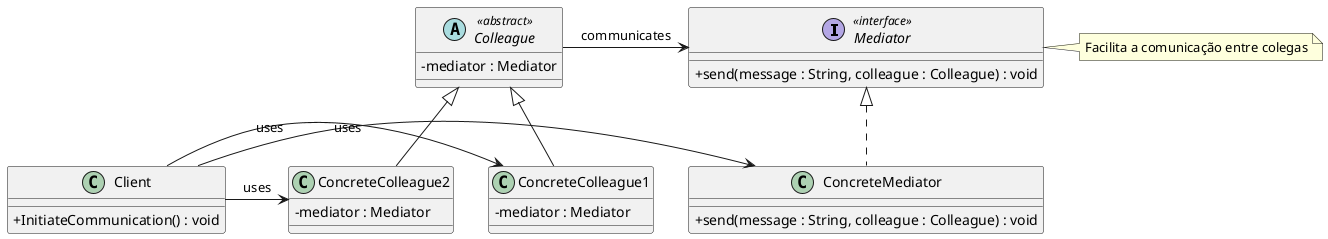 @startuml MediatorWithClient
    skinparam classAttributeIconSize 0

    interface Mediator <<interface>> {
        +send(message : String, colleague : Colleague) : void
    }

    class ConcreteMediator {
        +send(message : String, colleague : Colleague) : void
    }
    
    abstract class Colleague <<abstract>>{
        -mediator : Mediator
    }
    
    class ConcreteColleague1 {
        -mediator : Mediator
    }
    
    class ConcreteColleague2 {
        -mediator : Mediator
    }

    class Client {
        +InitiateCommunication() : void
    }

    Mediator <|.. ConcreteMediator
    Colleague -> Mediator : communicates
    Colleague <|-- ConcreteColleague1
    Colleague <|-- ConcreteColleague2
    Client -> ConcreteMediator : uses
    Client -> ConcreteColleague1 : uses
    Client -> ConcreteColleague2 : uses
    note right of Mediator : Facilita a comunicação entre colegas
@enduml

